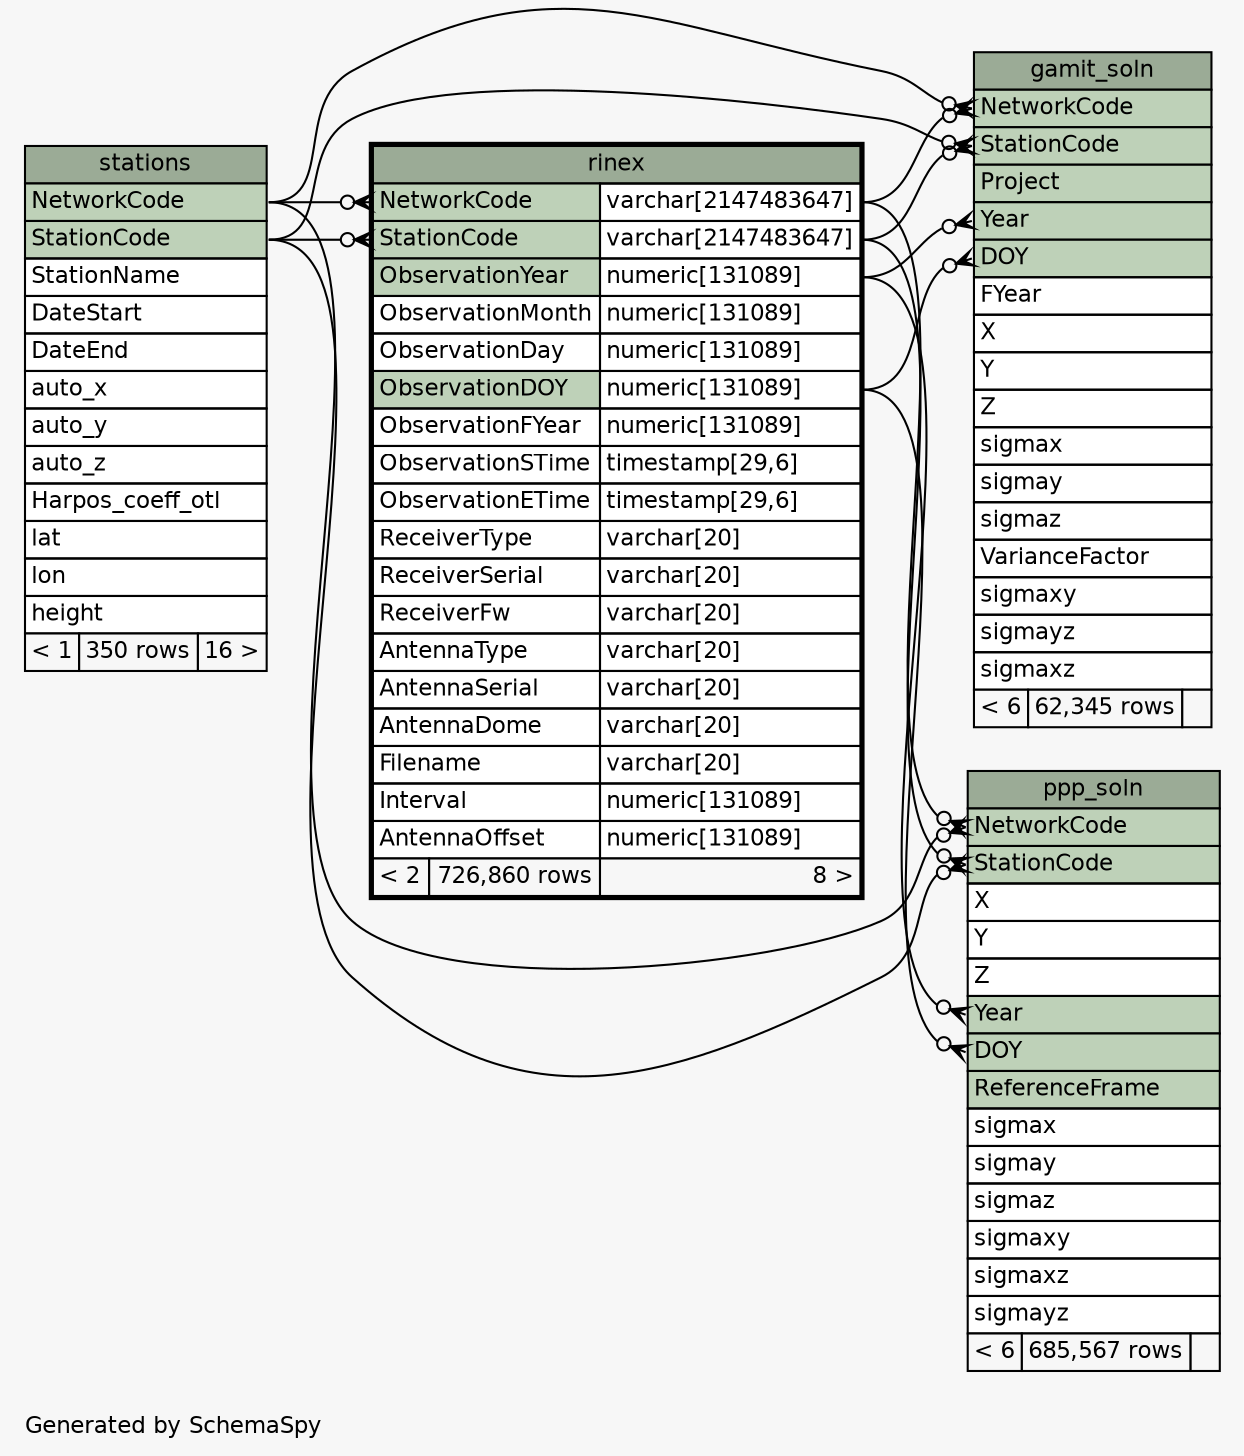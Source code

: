 // dot 2.36.0 on Linux 4.4.0-59-generic
// SchemaSpy rev 590
digraph "oneDegreeRelationshipsDiagram" {
  graph [
    rankdir="RL"
    bgcolor="#f7f7f7"
    label="\nGenerated by SchemaSpy"
    labeljust="l"
    nodesep="0.18"
    ranksep="0.46"
    fontname="Helvetica"
    fontsize="11"
  ];
  node [
    fontname="Helvetica"
    fontsize="11"
    shape="plaintext"
  ];
  edge [
    arrowsize="0.8"
  ];
  "gamit_soln":"DOY":w -> "rinex":"ObservationDOY.type":e [arrowhead=none dir=back arrowtail=crowodot];
  "gamit_soln":"NetworkCode":w -> "rinex":"NetworkCode.type":e [arrowhead=none dir=back arrowtail=crowodot];
  "gamit_soln":"NetworkCode":w -> "stations":"NetworkCode":e [arrowhead=none dir=back arrowtail=crowodot];
  "gamit_soln":"StationCode":w -> "rinex":"StationCode.type":e [arrowhead=none dir=back arrowtail=crowodot];
  "gamit_soln":"StationCode":w -> "stations":"StationCode":e [arrowhead=none dir=back arrowtail=crowodot];
  "gamit_soln":"Year":w -> "rinex":"ObservationYear.type":e [arrowhead=none dir=back arrowtail=crowodot];
  "ppp_soln":"DOY":w -> "rinex":"ObservationDOY.type":e [arrowhead=none dir=back arrowtail=crowodot];
  "ppp_soln":"NetworkCode":w -> "rinex":"NetworkCode.type":e [arrowhead=none dir=back arrowtail=crowodot];
  "ppp_soln":"NetworkCode":w -> "stations":"NetworkCode":e [arrowhead=none dir=back arrowtail=crowodot];
  "ppp_soln":"StationCode":w -> "rinex":"StationCode.type":e [arrowhead=none dir=back arrowtail=crowodot];
  "ppp_soln":"StationCode":w -> "stations":"StationCode":e [arrowhead=none dir=back arrowtail=crowodot];
  "ppp_soln":"Year":w -> "rinex":"ObservationYear.type":e [arrowhead=none dir=back arrowtail=crowodot];
  "rinex":"NetworkCode":w -> "stations":"NetworkCode":e [arrowhead=none dir=back arrowtail=crowodot];
  "rinex":"StationCode":w -> "stations":"StationCode":e [arrowhead=none dir=back arrowtail=crowodot];
  "gamit_soln" [
    label=<
    <TABLE BORDER="0" CELLBORDER="1" CELLSPACING="0" BGCOLOR="#ffffff">
      <TR><TD COLSPAN="3" BGCOLOR="#9bab96" ALIGN="CENTER">gamit_soln</TD></TR>
      <TR><TD PORT="NetworkCode" COLSPAN="3" BGCOLOR="#bed1b8" ALIGN="LEFT">NetworkCode</TD></TR>
      <TR><TD PORT="StationCode" COLSPAN="3" BGCOLOR="#bed1b8" ALIGN="LEFT">StationCode</TD></TR>
      <TR><TD PORT="Project" COLSPAN="3" BGCOLOR="#bed1b8" ALIGN="LEFT">Project</TD></TR>
      <TR><TD PORT="Year" COLSPAN="3" BGCOLOR="#bed1b8" ALIGN="LEFT">Year</TD></TR>
      <TR><TD PORT="DOY" COLSPAN="3" BGCOLOR="#bed1b8" ALIGN="LEFT">DOY</TD></TR>
      <TR><TD PORT="FYear" COLSPAN="3" ALIGN="LEFT">FYear</TD></TR>
      <TR><TD PORT="X" COLSPAN="3" ALIGN="LEFT">X</TD></TR>
      <TR><TD PORT="Y" COLSPAN="3" ALIGN="LEFT">Y</TD></TR>
      <TR><TD PORT="Z" COLSPAN="3" ALIGN="LEFT">Z</TD></TR>
      <TR><TD PORT="sigmax" COLSPAN="3" ALIGN="LEFT">sigmax</TD></TR>
      <TR><TD PORT="sigmay" COLSPAN="3" ALIGN="LEFT">sigmay</TD></TR>
      <TR><TD PORT="sigmaz" COLSPAN="3" ALIGN="LEFT">sigmaz</TD></TR>
      <TR><TD PORT="VarianceFactor" COLSPAN="3" ALIGN="LEFT">VarianceFactor</TD></TR>
      <TR><TD PORT="sigmaxy" COLSPAN="3" ALIGN="LEFT">sigmaxy</TD></TR>
      <TR><TD PORT="sigmayz" COLSPAN="3" ALIGN="LEFT">sigmayz</TD></TR>
      <TR><TD PORT="sigmaxz" COLSPAN="3" ALIGN="LEFT">sigmaxz</TD></TR>
      <TR><TD ALIGN="LEFT" BGCOLOR="#f7f7f7">&lt; 6</TD><TD ALIGN="RIGHT" BGCOLOR="#f7f7f7">62,345 rows</TD><TD ALIGN="RIGHT" BGCOLOR="#f7f7f7">  </TD></TR>
    </TABLE>>
    URL="gamit_soln.html"
    tooltip="gamit_soln"
  ];
  "ppp_soln" [
    label=<
    <TABLE BORDER="0" CELLBORDER="1" CELLSPACING="0" BGCOLOR="#ffffff">
      <TR><TD COLSPAN="3" BGCOLOR="#9bab96" ALIGN="CENTER">ppp_soln</TD></TR>
      <TR><TD PORT="NetworkCode" COLSPAN="3" BGCOLOR="#bed1b8" ALIGN="LEFT">NetworkCode</TD></TR>
      <TR><TD PORT="StationCode" COLSPAN="3" BGCOLOR="#bed1b8" ALIGN="LEFT">StationCode</TD></TR>
      <TR><TD PORT="X" COLSPAN="3" ALIGN="LEFT">X</TD></TR>
      <TR><TD PORT="Y" COLSPAN="3" ALIGN="LEFT">Y</TD></TR>
      <TR><TD PORT="Z" COLSPAN="3" ALIGN="LEFT">Z</TD></TR>
      <TR><TD PORT="Year" COLSPAN="3" BGCOLOR="#bed1b8" ALIGN="LEFT">Year</TD></TR>
      <TR><TD PORT="DOY" COLSPAN="3" BGCOLOR="#bed1b8" ALIGN="LEFT">DOY</TD></TR>
      <TR><TD PORT="ReferenceFrame" COLSPAN="3" BGCOLOR="#bed1b8" ALIGN="LEFT">ReferenceFrame</TD></TR>
      <TR><TD PORT="sigmax" COLSPAN="3" ALIGN="LEFT">sigmax</TD></TR>
      <TR><TD PORT="sigmay" COLSPAN="3" ALIGN="LEFT">sigmay</TD></TR>
      <TR><TD PORT="sigmaz" COLSPAN="3" ALIGN="LEFT">sigmaz</TD></TR>
      <TR><TD PORT="sigmaxy" COLSPAN="3" ALIGN="LEFT">sigmaxy</TD></TR>
      <TR><TD PORT="sigmaxz" COLSPAN="3" ALIGN="LEFT">sigmaxz</TD></TR>
      <TR><TD PORT="sigmayz" COLSPAN="3" ALIGN="LEFT">sigmayz</TD></TR>
      <TR><TD ALIGN="LEFT" BGCOLOR="#f7f7f7">&lt; 6</TD><TD ALIGN="RIGHT" BGCOLOR="#f7f7f7">685,567 rows</TD><TD ALIGN="RIGHT" BGCOLOR="#f7f7f7">  </TD></TR>
    </TABLE>>
    URL="ppp_soln.html"
    tooltip="ppp_soln"
  ];
  "rinex" [
    label=<
    <TABLE BORDER="2" CELLBORDER="1" CELLSPACING="0" BGCOLOR="#ffffff">
      <TR><TD COLSPAN="3" BGCOLOR="#9bab96" ALIGN="CENTER">rinex</TD></TR>
      <TR><TD PORT="NetworkCode" COLSPAN="2" BGCOLOR="#bed1b8" ALIGN="LEFT">NetworkCode</TD><TD PORT="NetworkCode.type" ALIGN="LEFT">varchar[2147483647]</TD></TR>
      <TR><TD PORT="StationCode" COLSPAN="2" BGCOLOR="#bed1b8" ALIGN="LEFT">StationCode</TD><TD PORT="StationCode.type" ALIGN="LEFT">varchar[2147483647]</TD></TR>
      <TR><TD PORT="ObservationYear" COLSPAN="2" BGCOLOR="#bed1b8" ALIGN="LEFT">ObservationYear</TD><TD PORT="ObservationYear.type" ALIGN="LEFT">numeric[131089]</TD></TR>
      <TR><TD PORT="ObservationMonth" COLSPAN="2" ALIGN="LEFT">ObservationMonth</TD><TD PORT="ObservationMonth.type" ALIGN="LEFT">numeric[131089]</TD></TR>
      <TR><TD PORT="ObservationDay" COLSPAN="2" ALIGN="LEFT">ObservationDay</TD><TD PORT="ObservationDay.type" ALIGN="LEFT">numeric[131089]</TD></TR>
      <TR><TD PORT="ObservationDOY" COLSPAN="2" BGCOLOR="#bed1b8" ALIGN="LEFT">ObservationDOY</TD><TD PORT="ObservationDOY.type" ALIGN="LEFT">numeric[131089]</TD></TR>
      <TR><TD PORT="ObservationFYear" COLSPAN="2" ALIGN="LEFT">ObservationFYear</TD><TD PORT="ObservationFYear.type" ALIGN="LEFT">numeric[131089]</TD></TR>
      <TR><TD PORT="ObservationSTime" COLSPAN="2" ALIGN="LEFT">ObservationSTime</TD><TD PORT="ObservationSTime.type" ALIGN="LEFT">timestamp[29,6]</TD></TR>
      <TR><TD PORT="ObservationETime" COLSPAN="2" ALIGN="LEFT">ObservationETime</TD><TD PORT="ObservationETime.type" ALIGN="LEFT">timestamp[29,6]</TD></TR>
      <TR><TD PORT="ReceiverType" COLSPAN="2" ALIGN="LEFT">ReceiverType</TD><TD PORT="ReceiverType.type" ALIGN="LEFT">varchar[20]</TD></TR>
      <TR><TD PORT="ReceiverSerial" COLSPAN="2" ALIGN="LEFT">ReceiverSerial</TD><TD PORT="ReceiverSerial.type" ALIGN="LEFT">varchar[20]</TD></TR>
      <TR><TD PORT="ReceiverFw" COLSPAN="2" ALIGN="LEFT">ReceiverFw</TD><TD PORT="ReceiverFw.type" ALIGN="LEFT">varchar[20]</TD></TR>
      <TR><TD PORT="AntennaType" COLSPAN="2" ALIGN="LEFT">AntennaType</TD><TD PORT="AntennaType.type" ALIGN="LEFT">varchar[20]</TD></TR>
      <TR><TD PORT="AntennaSerial" COLSPAN="2" ALIGN="LEFT">AntennaSerial</TD><TD PORT="AntennaSerial.type" ALIGN="LEFT">varchar[20]</TD></TR>
      <TR><TD PORT="AntennaDome" COLSPAN="2" ALIGN="LEFT">AntennaDome</TD><TD PORT="AntennaDome.type" ALIGN="LEFT">varchar[20]</TD></TR>
      <TR><TD PORT="Filename" COLSPAN="2" ALIGN="LEFT">Filename</TD><TD PORT="Filename.type" ALIGN="LEFT">varchar[20]</TD></TR>
      <TR><TD PORT="Interval" COLSPAN="2" ALIGN="LEFT">Interval</TD><TD PORT="Interval.type" ALIGN="LEFT">numeric[131089]</TD></TR>
      <TR><TD PORT="AntennaOffset" COLSPAN="2" ALIGN="LEFT">AntennaOffset</TD><TD PORT="AntennaOffset.type" ALIGN="LEFT">numeric[131089]</TD></TR>
      <TR><TD ALIGN="LEFT" BGCOLOR="#f7f7f7">&lt; 2</TD><TD ALIGN="RIGHT" BGCOLOR="#f7f7f7">726,860 rows</TD><TD ALIGN="RIGHT" BGCOLOR="#f7f7f7">8 &gt;</TD></TR>
    </TABLE>>
    URL="rinex.html"
    tooltip="rinex"
  ];
  "stations" [
    label=<
    <TABLE BORDER="0" CELLBORDER="1" CELLSPACING="0" BGCOLOR="#ffffff">
      <TR><TD COLSPAN="3" BGCOLOR="#9bab96" ALIGN="CENTER">stations</TD></TR>
      <TR><TD PORT="NetworkCode" COLSPAN="3" BGCOLOR="#bed1b8" ALIGN="LEFT">NetworkCode</TD></TR>
      <TR><TD PORT="StationCode" COLSPAN="3" BGCOLOR="#bed1b8" ALIGN="LEFT">StationCode</TD></TR>
      <TR><TD PORT="StationName" COLSPAN="3" ALIGN="LEFT">StationName</TD></TR>
      <TR><TD PORT="DateStart" COLSPAN="3" ALIGN="LEFT">DateStart</TD></TR>
      <TR><TD PORT="DateEnd" COLSPAN="3" ALIGN="LEFT">DateEnd</TD></TR>
      <TR><TD PORT="auto_x" COLSPAN="3" ALIGN="LEFT">auto_x</TD></TR>
      <TR><TD PORT="auto_y" COLSPAN="3" ALIGN="LEFT">auto_y</TD></TR>
      <TR><TD PORT="auto_z" COLSPAN="3" ALIGN="LEFT">auto_z</TD></TR>
      <TR><TD PORT="Harpos_coeff_otl" COLSPAN="3" ALIGN="LEFT">Harpos_coeff_otl</TD></TR>
      <TR><TD PORT="lat" COLSPAN="3" ALIGN="LEFT">lat</TD></TR>
      <TR><TD PORT="lon" COLSPAN="3" ALIGN="LEFT">lon</TD></TR>
      <TR><TD PORT="height" COLSPAN="3" ALIGN="LEFT">height</TD></TR>
      <TR><TD ALIGN="LEFT" BGCOLOR="#f7f7f7">&lt; 1</TD><TD ALIGN="RIGHT" BGCOLOR="#f7f7f7">350 rows</TD><TD ALIGN="RIGHT" BGCOLOR="#f7f7f7">16 &gt;</TD></TR>
    </TABLE>>
    URL="stations.html"
    tooltip="stations"
  ];
}
